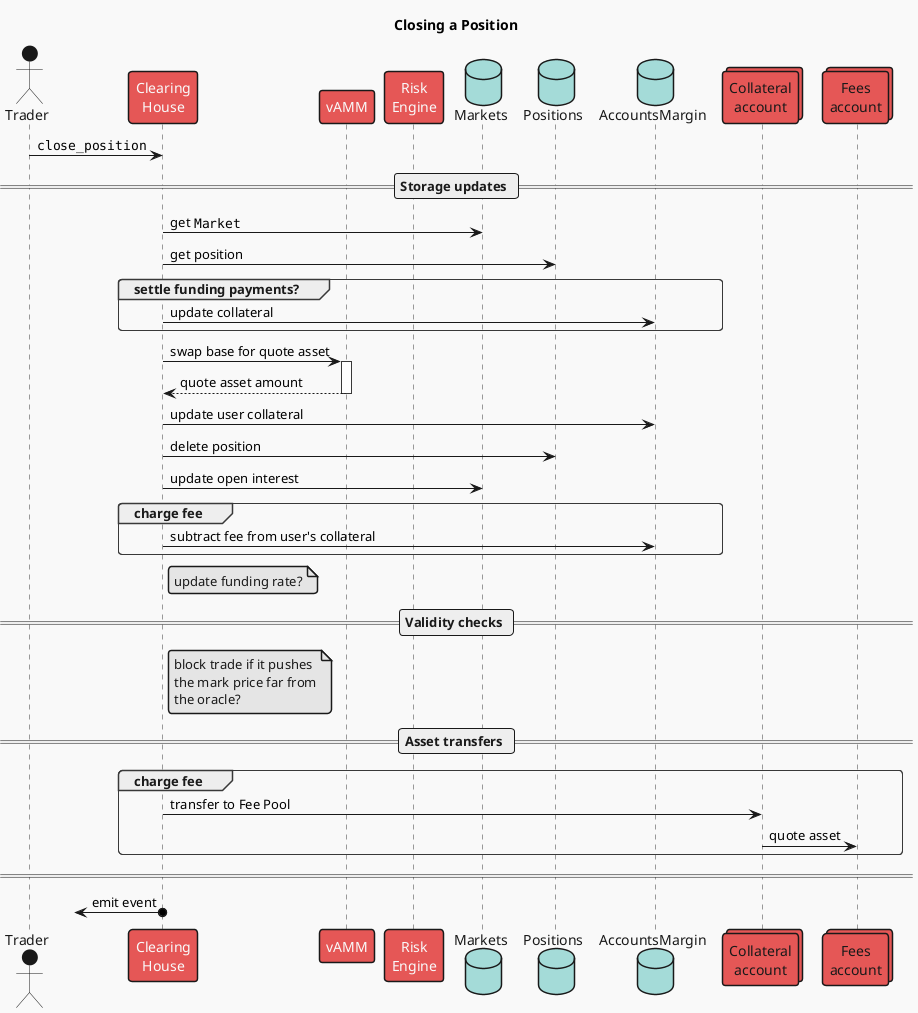 @startuml close_position
!theme mars

title Closing a Position

actor "Trader" as user
participant "Clearing\nHouse" as ch
participant "vAMM" as vamm
participant "Risk\nEngine" as risk
database "Markets" as mkts
database "Positions" as positions
database "AccountsMargin" as accs
collections "Collateral\naccount" as vault
collections "Fees\naccount" as fees

user -> ch : ""close_position""

== Storage updates ==

ch -> mkts : get ""Market""
ch -> positions : get position
'note right CH: compute quote asset\nnotional amount

group settle funding payments?
ch -> accs : update collateral
end

ch -> vamm ++ : swap base for quote asset
return quote asset amount

ch -> accs : update user collateral

ch -> positions : delete position
ch -> mkts : update open interest

group charge fee
ch -> accs : subtract fee from user's collateral
end

note right ch
update funding rate?
end note

== Validity checks ==

note right ch
block trade if it pushes
the mark price far from
the oracle?
end note

== Asset transfers ==

group charge fee
ch -> vault : transfer to Fee Pool
vault -> fees : quote asset
end

====

?<-o ch : emit event
@enduml
